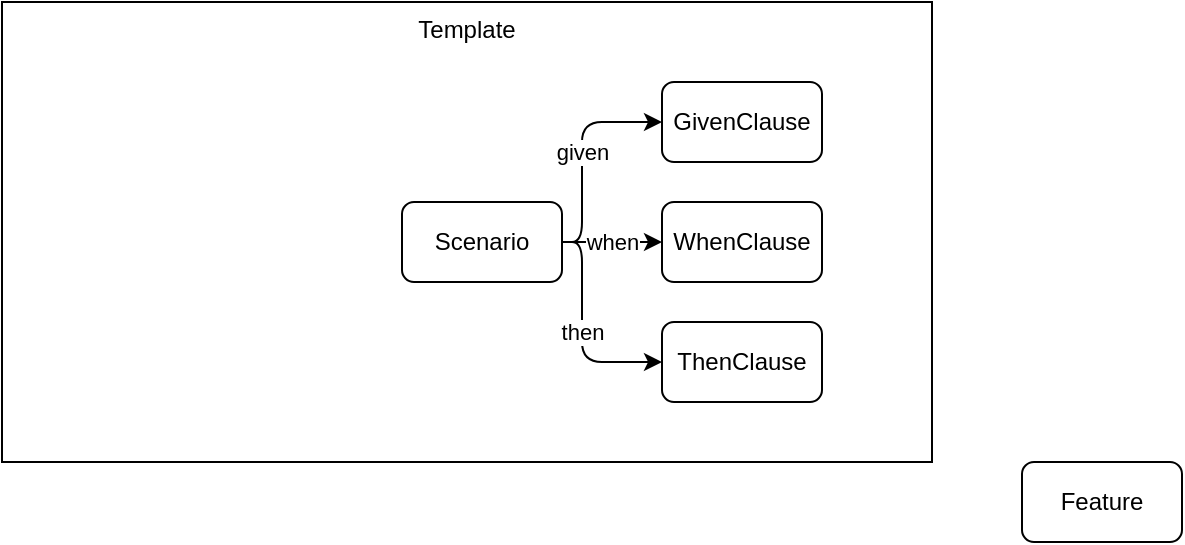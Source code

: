 <mxfile version="20.6.2" type="github">
  <diagram id="7C1xGLEkhZVZ-dPrB2Q-" name="Page-1">
    <mxGraphModel dx="813" dy="436" grid="1" gridSize="10" guides="1" tooltips="1" connect="1" arrows="1" fold="1" page="1" pageScale="1" pageWidth="850" pageHeight="1100" math="0" shadow="0">
      <root>
        <mxCell id="0" />
        <mxCell id="1" parent="0" />
        <mxCell id="-Q3AlBVAB8pd4UczHKoV-1" value="Feature" style="rounded=1;whiteSpace=wrap;html=1;" vertex="1" parent="1">
          <mxGeometry x="610" y="440" width="80" height="40" as="geometry" />
        </mxCell>
        <mxCell id="-Q3AlBVAB8pd4UczHKoV-9" value="Template" style="rounded=0;whiteSpace=wrap;html=1;verticalAlign=top;fillColor=none;container=1;collapsible=0;recursiveResize=0;" vertex="1" parent="1">
          <mxGeometry x="100" y="210" width="465" height="230" as="geometry" />
        </mxCell>
        <mxCell id="-Q3AlBVAB8pd4UczHKoV-2" value="Scenario" style="rounded=1;whiteSpace=wrap;html=1;" vertex="1" parent="-Q3AlBVAB8pd4UczHKoV-9">
          <mxGeometry x="200" y="100" width="80" height="40" as="geometry" />
        </mxCell>
        <mxCell id="-Q3AlBVAB8pd4UczHKoV-3" value="GivenClause" style="rounded=1;whiteSpace=wrap;html=1;" vertex="1" parent="-Q3AlBVAB8pd4UczHKoV-9">
          <mxGeometry x="330" y="40" width="80" height="40" as="geometry" />
        </mxCell>
        <mxCell id="-Q3AlBVAB8pd4UczHKoV-6" value="given" style="edgeStyle=orthogonalEdgeStyle;rounded=1;orthogonalLoop=1;jettySize=auto;html=1;" edge="1" parent="-Q3AlBVAB8pd4UczHKoV-9" source="-Q3AlBVAB8pd4UczHKoV-2" target="-Q3AlBVAB8pd4UczHKoV-3">
          <mxGeometry relative="1" as="geometry">
            <Array as="points">
              <mxPoint x="290" y="120" />
              <mxPoint x="290" y="60" />
            </Array>
          </mxGeometry>
        </mxCell>
        <mxCell id="-Q3AlBVAB8pd4UczHKoV-4" value="WhenClause" style="rounded=1;whiteSpace=wrap;html=1;" vertex="1" parent="-Q3AlBVAB8pd4UczHKoV-9">
          <mxGeometry x="330" y="100" width="80" height="40" as="geometry" />
        </mxCell>
        <mxCell id="-Q3AlBVAB8pd4UczHKoV-7" value="when" style="edgeStyle=orthogonalEdgeStyle;rounded=1;orthogonalLoop=1;jettySize=auto;html=1;" edge="1" parent="-Q3AlBVAB8pd4UczHKoV-9" source="-Q3AlBVAB8pd4UczHKoV-2" target="-Q3AlBVAB8pd4UczHKoV-4">
          <mxGeometry relative="1" as="geometry" />
        </mxCell>
        <mxCell id="-Q3AlBVAB8pd4UczHKoV-5" value="ThenClause" style="rounded=1;whiteSpace=wrap;html=1;" vertex="1" parent="-Q3AlBVAB8pd4UczHKoV-9">
          <mxGeometry x="330" y="160" width="80" height="40" as="geometry" />
        </mxCell>
        <mxCell id="-Q3AlBVAB8pd4UczHKoV-8" value="then" style="edgeStyle=orthogonalEdgeStyle;rounded=1;orthogonalLoop=1;jettySize=auto;html=1;" edge="1" parent="-Q3AlBVAB8pd4UczHKoV-9" source="-Q3AlBVAB8pd4UczHKoV-2" target="-Q3AlBVAB8pd4UczHKoV-5">
          <mxGeometry relative="1" as="geometry">
            <Array as="points">
              <mxPoint x="290" y="120" />
              <mxPoint x="290" y="180" />
            </Array>
          </mxGeometry>
        </mxCell>
      </root>
    </mxGraphModel>
  </diagram>
</mxfile>
